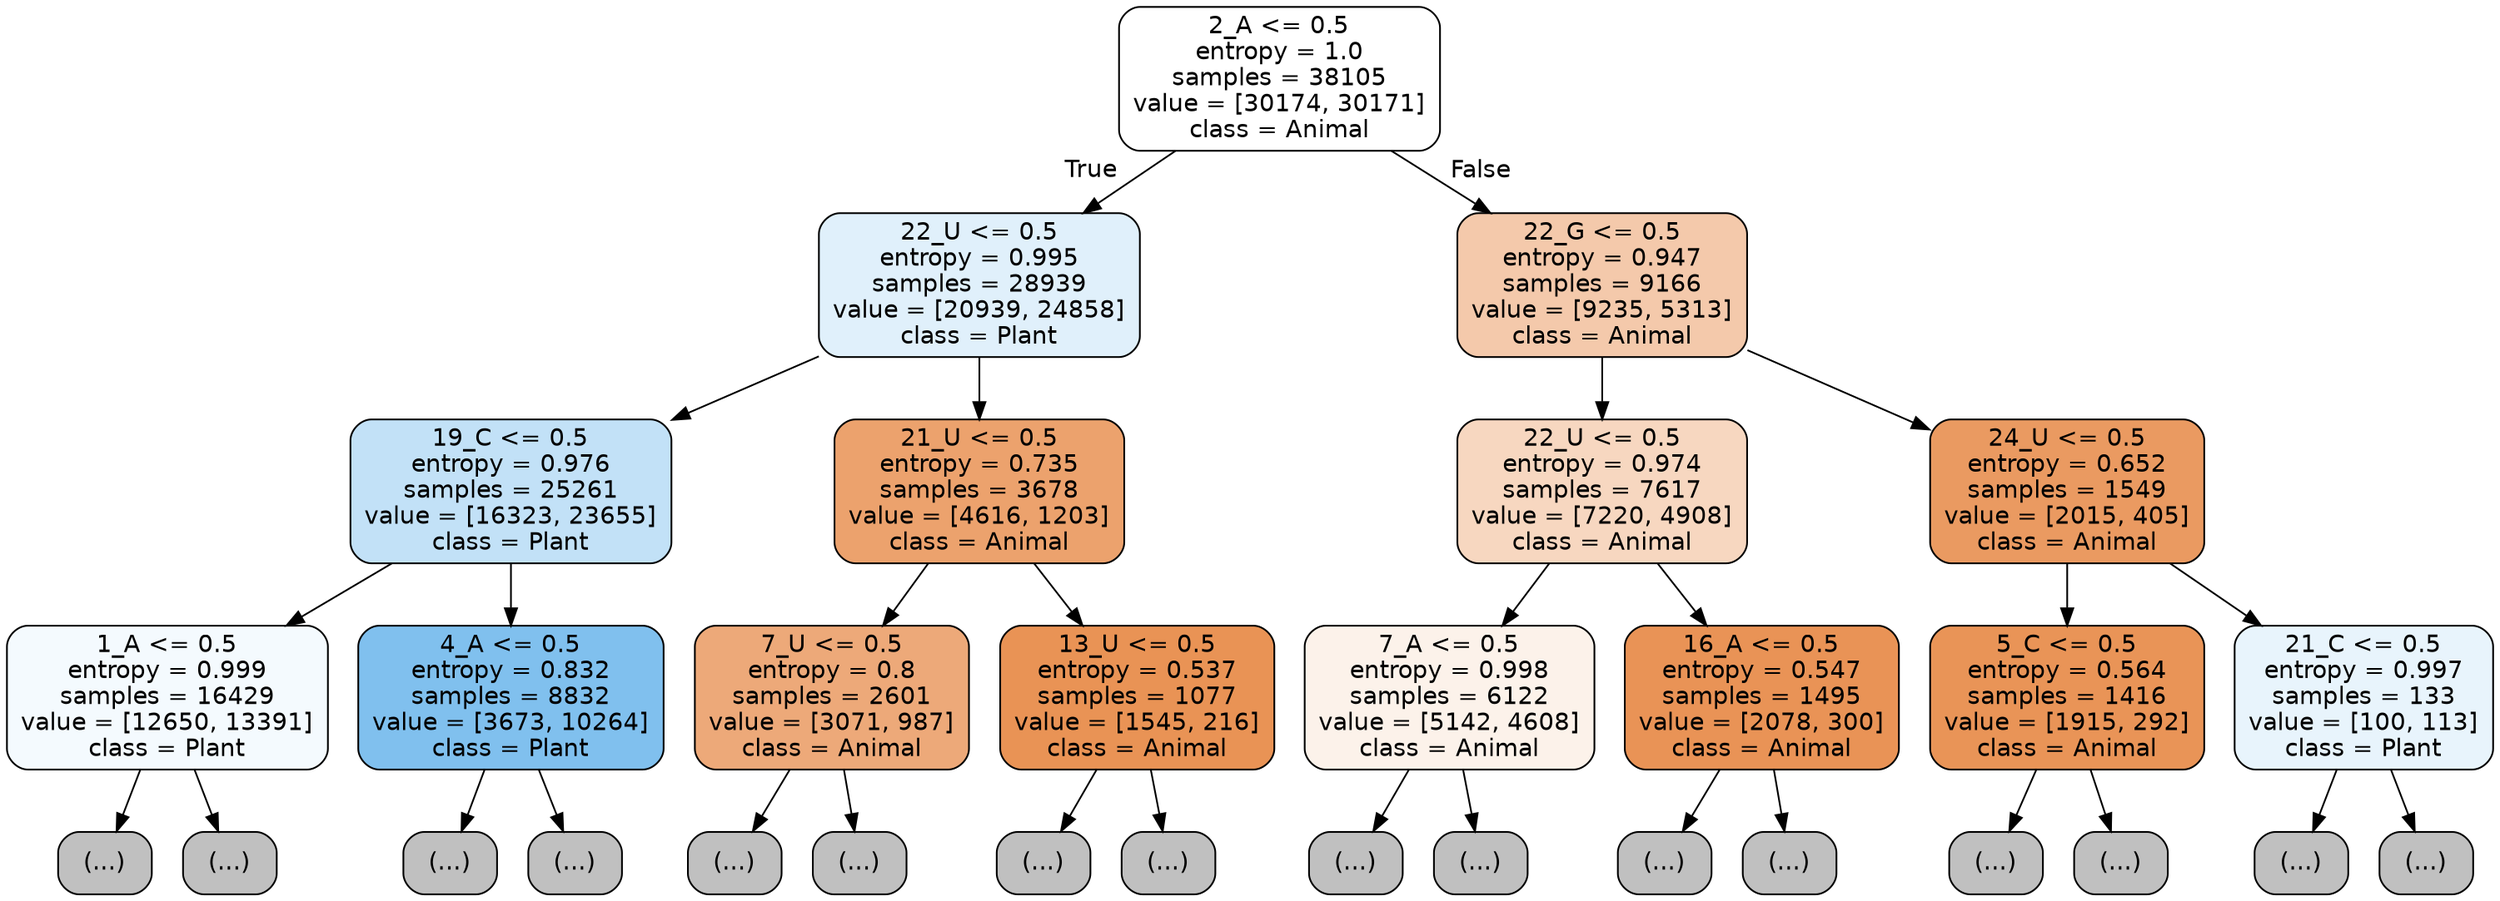 digraph Tree {
node [shape=box, style="filled, rounded", color="black", fontname="helvetica"] ;
edge [fontname="helvetica"] ;
0 [label="2_A <= 0.5\nentropy = 1.0\nsamples = 38105\nvalue = [30174, 30171]\nclass = Animal", fillcolor="#ffffff"] ;
1 [label="22_U <= 0.5\nentropy = 0.995\nsamples = 28939\nvalue = [20939, 24858]\nclass = Plant", fillcolor="#e0f0fb"] ;
0 -> 1 [labeldistance=2.5, labelangle=45, headlabel="True"] ;
2 [label="19_C <= 0.5\nentropy = 0.976\nsamples = 25261\nvalue = [16323, 23655]\nclass = Plant", fillcolor="#c2e1f7"] ;
1 -> 2 ;
3 [label="1_A <= 0.5\nentropy = 0.999\nsamples = 16429\nvalue = [12650, 13391]\nclass = Plant", fillcolor="#f4fafe"] ;
2 -> 3 ;
4 [label="(...)", fillcolor="#C0C0C0"] ;
3 -> 4 ;
6339 [label="(...)", fillcolor="#C0C0C0"] ;
3 -> 6339 ;
8214 [label="4_A <= 0.5\nentropy = 0.832\nsamples = 8832\nvalue = [3673, 10264]\nclass = Plant", fillcolor="#80c0ee"] ;
2 -> 8214 ;
8215 [label="(...)", fillcolor="#C0C0C0"] ;
8214 -> 8215 ;
10398 [label="(...)", fillcolor="#C0C0C0"] ;
8214 -> 10398 ;
11021 [label="21_U <= 0.5\nentropy = 0.735\nsamples = 3678\nvalue = [4616, 1203]\nclass = Animal", fillcolor="#eca26d"] ;
1 -> 11021 ;
11022 [label="7_U <= 0.5\nentropy = 0.8\nsamples = 2601\nvalue = [3071, 987]\nclass = Animal", fillcolor="#eda979"] ;
11021 -> 11022 ;
11023 [label="(...)", fillcolor="#C0C0C0"] ;
11022 -> 11023 ;
11964 [label="(...)", fillcolor="#C0C0C0"] ;
11022 -> 11964 ;
12233 [label="13_U <= 0.5\nentropy = 0.537\nsamples = 1077\nvalue = [1545, 216]\nclass = Animal", fillcolor="#e99355"] ;
11021 -> 12233 ;
12234 [label="(...)", fillcolor="#C0C0C0"] ;
12233 -> 12234 ;
12523 [label="(...)", fillcolor="#C0C0C0"] ;
12233 -> 12523 ;
12624 [label="22_G <= 0.5\nentropy = 0.947\nsamples = 9166\nvalue = [9235, 5313]\nclass = Animal", fillcolor="#f4c9ab"] ;
0 -> 12624 [labeldistance=2.5, labelangle=-45, headlabel="False"] ;
12625 [label="22_U <= 0.5\nentropy = 0.974\nsamples = 7617\nvalue = [7220, 4908]\nclass = Animal", fillcolor="#f7d7c0"] ;
12624 -> 12625 ;
12626 [label="7_A <= 0.5\nentropy = 0.998\nsamples = 6122\nvalue = [5142, 4608]\nclass = Animal", fillcolor="#fcf2ea"] ;
12625 -> 12626 ;
12627 [label="(...)", fillcolor="#C0C0C0"] ;
12626 -> 12627 ;
14868 [label="(...)", fillcolor="#C0C0C0"] ;
12626 -> 14868 ;
15655 [label="16_A <= 0.5\nentropy = 0.547\nsamples = 1495\nvalue = [2078, 300]\nclass = Animal", fillcolor="#e99356"] ;
12625 -> 15655 ;
15656 [label="(...)", fillcolor="#C0C0C0"] ;
15655 -> 15656 ;
16011 [label="(...)", fillcolor="#C0C0C0"] ;
15655 -> 16011 ;
16150 [label="24_U <= 0.5\nentropy = 0.652\nsamples = 1549\nvalue = [2015, 405]\nclass = Animal", fillcolor="#ea9a61"] ;
12624 -> 16150 ;
16151 [label="5_C <= 0.5\nentropy = 0.564\nsamples = 1416\nvalue = [1915, 292]\nclass = Animal", fillcolor="#e99457"] ;
16150 -> 16151 ;
16152 [label="(...)", fillcolor="#C0C0C0"] ;
16151 -> 16152 ;
16493 [label="(...)", fillcolor="#C0C0C0"] ;
16151 -> 16493 ;
16606 [label="21_C <= 0.5\nentropy = 0.997\nsamples = 133\nvalue = [100, 113]\nclass = Plant", fillcolor="#e8f4fc"] ;
16150 -> 16606 ;
16607 [label="(...)", fillcolor="#C0C0C0"] ;
16606 -> 16607 ;
16638 [label="(...)", fillcolor="#C0C0C0"] ;
16606 -> 16638 ;
}
